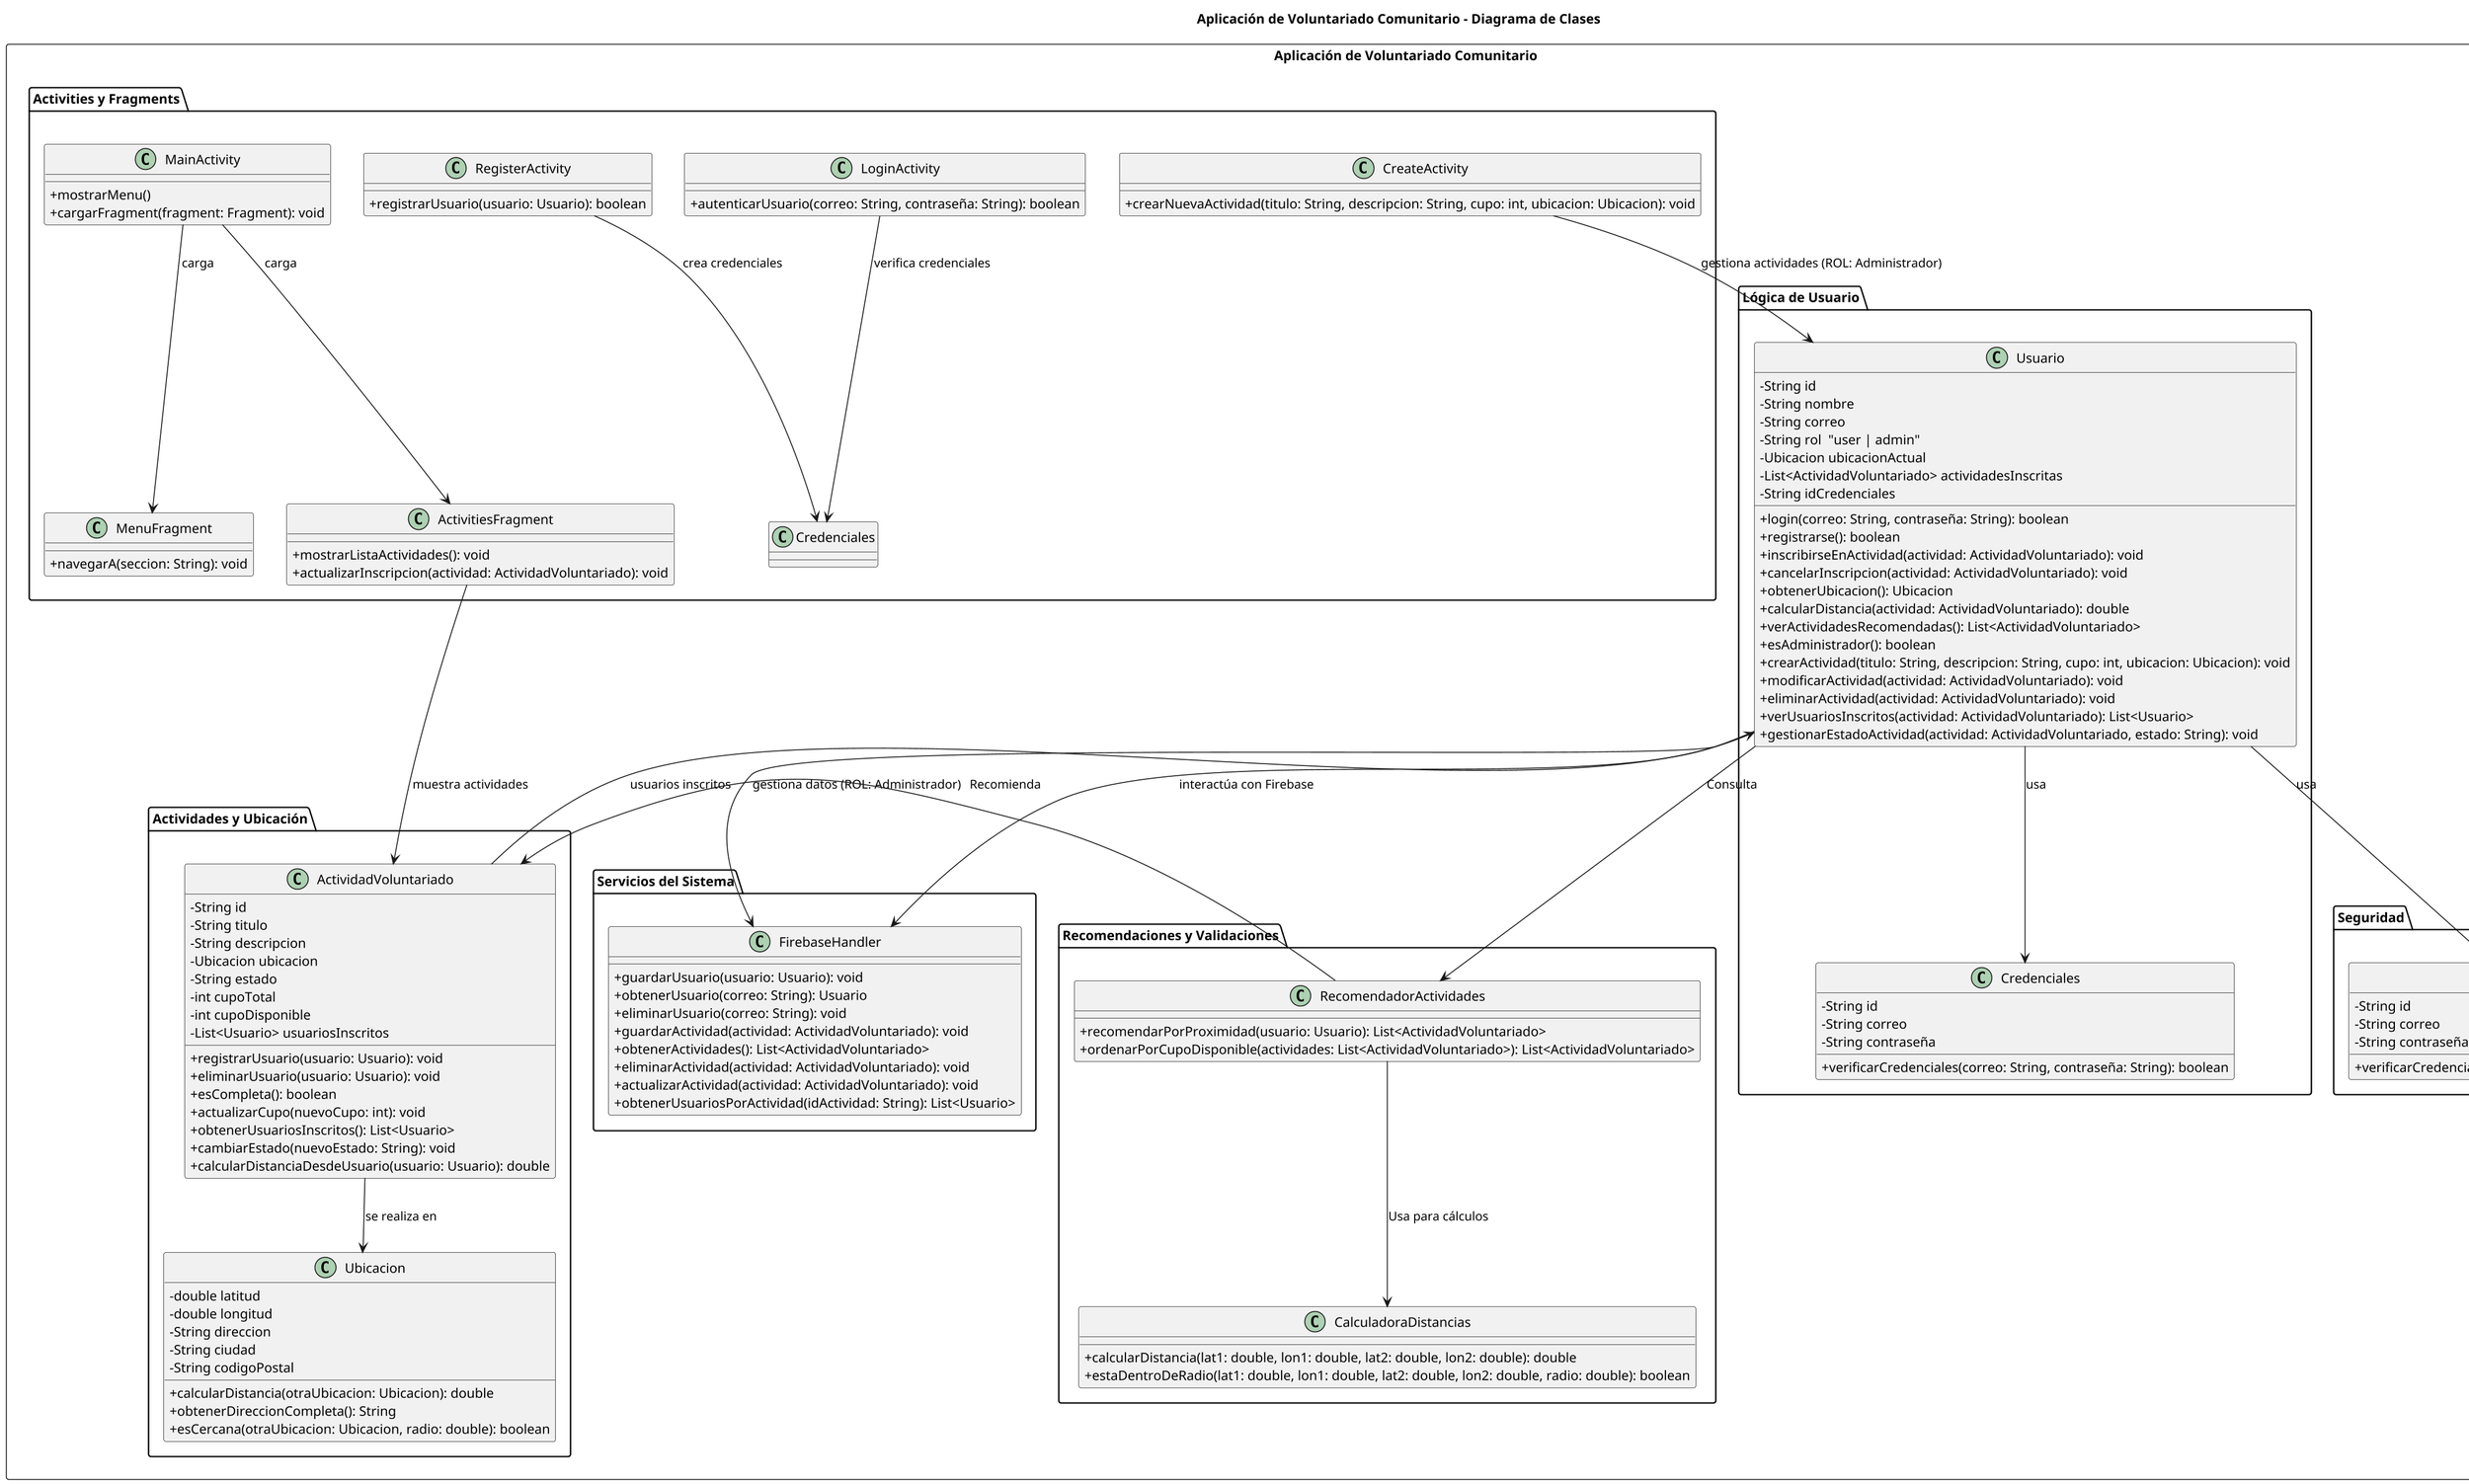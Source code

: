 @startuml

title Aplicación de Voluntariado Comunitario - Diagrama de Clases

skinparam classAttributeIconSize 0
skinparam dpi 150

rectangle "Aplicación de Voluntariado Comunitario" {

    package "Lógica de Usuario" {
        class Usuario {
            - String id
            - String nombre
            - String correo
            - String rol  "user | admin"
            - Ubicacion ubicacionActual
            - List<ActividadVoluntariado> actividadesInscritas
            - String idCredenciales
            + login(correo: String, contraseña: String): boolean
            + registrarse(): boolean
            + inscribirseEnActividad(actividad: ActividadVoluntariado): void
            + cancelarInscripcion(actividad: ActividadVoluntariado): void
            + obtenerUbicacion(): Ubicacion
            + calcularDistancia(actividad: ActividadVoluntariado): double
            + verActividadesRecomendadas(): List<ActividadVoluntariado>
            + esAdministrador(): boolean
            + crearActividad(titulo: String, descripcion: String, cupo: int, ubicacion: Ubicacion): void
            + modificarActividad(actividad: ActividadVoluntariado): void
            + eliminarActividad(actividad: ActividadVoluntariado): void
            + verUsuariosInscritos(actividad: ActividadVoluntariado): List<Usuario>
            + gestionarEstadoActividad(actividad: ActividadVoluntariado, estado: String): void
        }

        class Credenciales {
            - String id
            - String correo
            - String contraseña
            + verificarCredenciales(correo: String, contraseña: String): boolean
        }

        Usuario --> Credenciales : "usa"
    }

    ' Credenciales
    package "Seguridad" {
        class Credenciales {
            - String id
            - String correo
            - String contraseña
            + verificarCredenciales(correo: String, contraseña: String): boolean
        }

        Usuario --> Credenciales : "usa"
    }

    package "Actividades y Ubicación" {
        class ActividadVoluntariado {
            - String id
            - String titulo
            - String descripcion
            - Ubicacion ubicacion
            - String estado
            - int cupoTotal
            - int cupoDisponible
            - List<Usuario> usuariosInscritos
            + registrarUsuario(usuario: Usuario): void
            + eliminarUsuario(usuario: Usuario): void
            + esCompleta(): boolean
            + actualizarCupo(nuevoCupo: int): void
            + obtenerUsuariosInscritos(): List<Usuario>
            + cambiarEstado(nuevoEstado: String): void
            + calcularDistanciaDesdeUsuario(usuario: Usuario): double
        }

        class Ubicacion {
            - double latitud
            - double longitud
            - String direccion
            - String ciudad
            - String codigoPostal
            + calcularDistancia(otraUbicacion: Ubicacion): double
            + obtenerDireccionCompleta(): String
            + esCercana(otraUbicacion: Ubicacion, radio: double): boolean
        }

        ActividadVoluntariado --> Usuario : "usuarios inscritos"
        ActividadVoluntariado --> Ubicacion : "se realiza en"
    }

    ' Servicios del Sistema
    package "Servicios del Sistema" {
        class FirebaseHandler {
            + guardarUsuario(usuario: Usuario): void
            + obtenerUsuario(correo: String): Usuario
            + eliminarUsuario(correo: String): void
            + guardarActividad(actividad: ActividadVoluntariado): void
            + obtenerActividades(): List<ActividadVoluntariado>
            + eliminarActividad(actividad: ActividadVoluntariado): void
            + actualizarActividad(actividad: ActividadVoluntariado): void
            + obtenerUsuariosPorActividad(idActividad: String): List<Usuario>
        }

        Usuario --> FirebaseHandler : "interactúa con Firebase"
        Usuario --> FirebaseHandler : "gestiona datos (ROL: Administrador)"
    }

    ' Activities y Fragments
    package "Activities y Fragments" {
        class LoginActivity {
            + autenticarUsuario(correo: String, contraseña: String): boolean
        }

        class RegisterActivity {
            + registrarUsuario(usuario: Usuario): boolean
        }

        class MainActivity {
            + mostrarMenu()
            + cargarFragment(fragment: Fragment): void
        }

        class MenuFragment {
            + navegarA(seccion: String): void
        }

        class ActivitiesFragment {
            + mostrarListaActividades(): void
            + actualizarInscripcion(actividad: ActividadVoluntariado): void
        }

        class CreateActivity {
            + crearNuevaActividad(titulo: String, descripcion: String, cupo: int, ubicacion: Ubicacion): void
        }

        MainActivity --> MenuFragment : "carga"
        MainActivity --> ActivitiesFragment : "carga"
        LoginActivity --> Credenciales : "verifica credenciales"
        RegisterActivity --> Credenciales : "crea credenciales"
        ActivitiesFragment --> ActividadVoluntariado : "muestra actividades"
        CreateActivity --> Usuario : "gestiona actividades (ROL: Administrador)"
    }

    ' Lógica de Recomendaciones y Validaciones
    package "Recomendaciones y Validaciones" {
        class RecomendadorActividades {
            + recomendarPorProximidad(usuario: Usuario): List<ActividadVoluntariado>
            + ordenarPorCupoDisponible(actividades: List<ActividadVoluntariado>): List<ActividadVoluntariado>
        }

        class CalculadoraDistancias {
            + calcularDistancia(lat1: double, lon1: double, lat2: double, lon2: double): double
            + estaDentroDeRadio(lat1: double, lon1: double, lat2: double, lon2: double, radio: double): boolean
        }

        Usuario --> RecomendadorActividades : "Consulta"
        RecomendadorActividades --> ActividadVoluntariado : "Recomienda"
        RecomendadorActividades --> CalculadoraDistancias : "Usa para cálculos"
    }
}

@enduml
